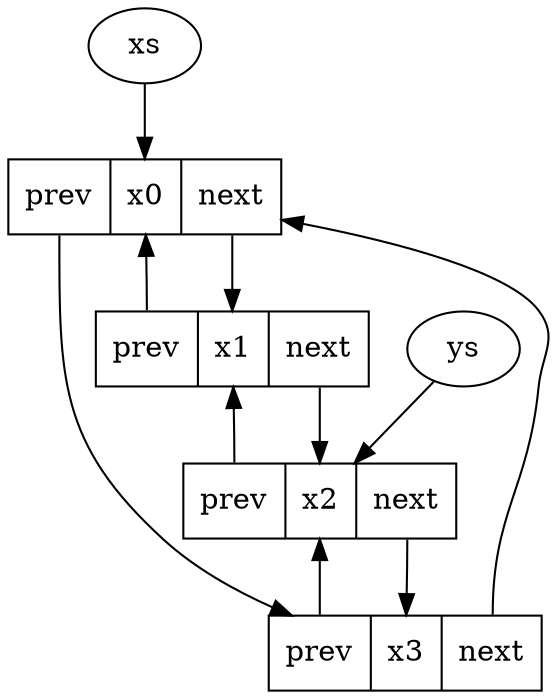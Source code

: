 digraph ring
{
  node [shape=record]

  x0 [label="<p> prev | x0 | <n> next"]
  x1 [label="<p> prev | x1 | <n> next"]
  x2 [label="<p> prev | x2 | <n> next"]
  x3 [label="<p> prev | x3 | <n> next"]

  x0:n -> x1
  x1:n -> x2
  x2:n -> x3
  x3:n -> x0

  x0:p -> x3
  x1:p -> x0
  x2:p -> x1
  x3:p -> x2

  node [shape=ellipse]

  xs -> x0
  ys -> x2
}